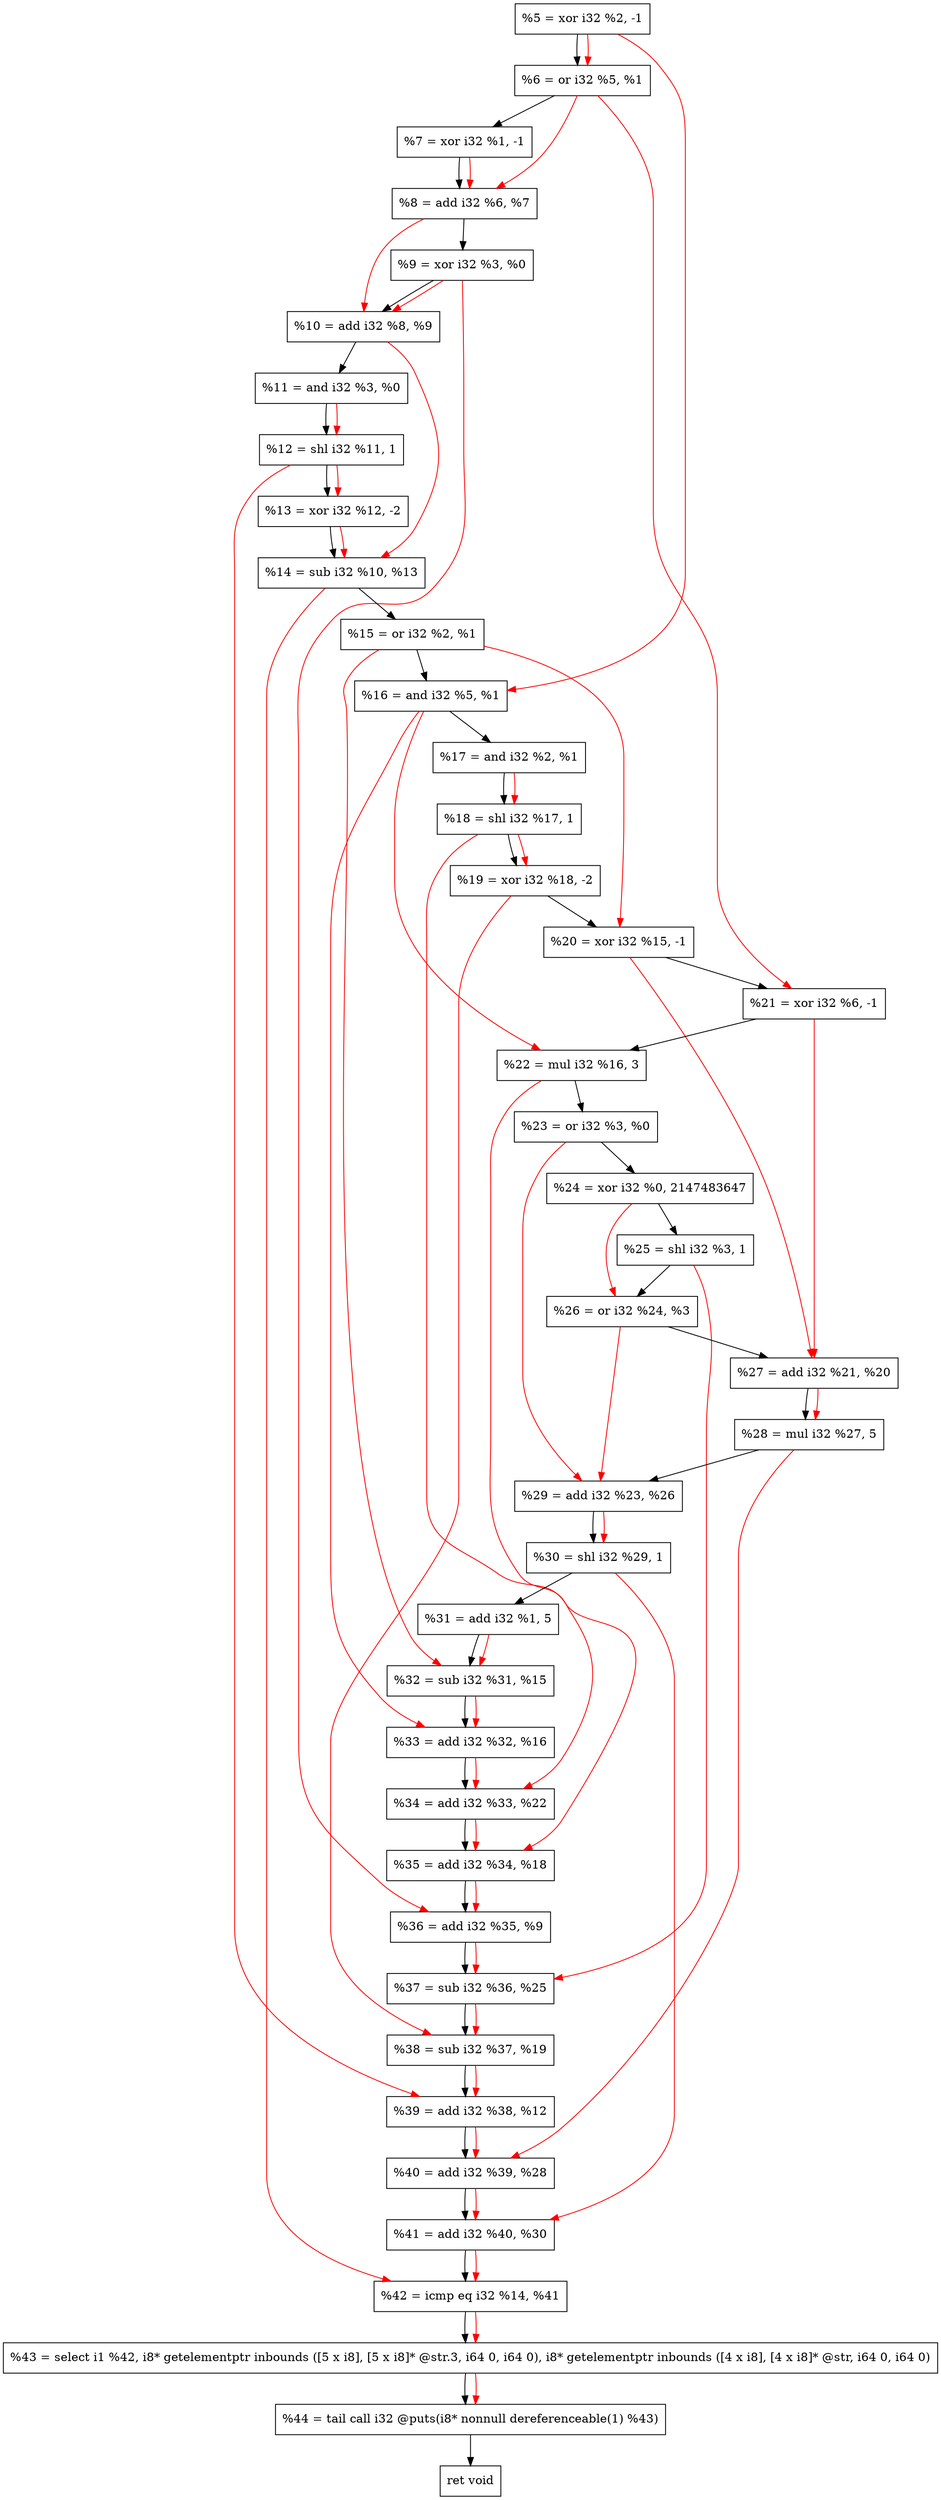 digraph "DFG for'crackme' function" {
	Node0x22970d0[shape=record, label="  %5 = xor i32 %2, -1"];
	Node0x2297140[shape=record, label="  %6 = or i32 %5, %1"];
	Node0x22971b0[shape=record, label="  %7 = xor i32 %1, -1"];
	Node0x2297220[shape=record, label="  %8 = add i32 %6, %7"];
	Node0x2297290[shape=record, label="  %9 = xor i32 %3, %0"];
	Node0x2297300[shape=record, label="  %10 = add i32 %8, %9"];
	Node0x2297370[shape=record, label="  %11 = and i32 %3, %0"];
	Node0x2297410[shape=record, label="  %12 = shl i32 %11, 1"];
	Node0x22974b0[shape=record, label="  %13 = xor i32 %12, -2"];
	Node0x2297520[shape=record, label="  %14 = sub i32 %10, %13"];
	Node0x2297590[shape=record, label="  %15 = or i32 %2, %1"];
	Node0x2297600[shape=record, label="  %16 = and i32 %5, %1"];
	Node0x2297670[shape=record, label="  %17 = and i32 %2, %1"];
	Node0x22976e0[shape=record, label="  %18 = shl i32 %17, 1"];
	Node0x2297750[shape=record, label="  %19 = xor i32 %18, -2"];
	Node0x22977c0[shape=record, label="  %20 = xor i32 %15, -1"];
	Node0x2297830[shape=record, label="  %21 = xor i32 %6, -1"];
	Node0x22978d0[shape=record, label="  %22 = mul i32 %16, 3"];
	Node0x2297940[shape=record, label="  %23 = or i32 %3, %0"];
	Node0x22979e0[shape=record, label="  %24 = xor i32 %0, 2147483647"];
	Node0x2297a50[shape=record, label="  %25 = shl i32 %3, 1"];
	Node0x2297ac0[shape=record, label="  %26 = or i32 %24, %3"];
	Node0x2297b30[shape=record, label="  %27 = add i32 %21, %20"];
	Node0x2297bd0[shape=record, label="  %28 = mul i32 %27, 5"];
	Node0x2297c40[shape=record, label="  %29 = add i32 %23, %26"];
	Node0x2297cb0[shape=record, label="  %30 = shl i32 %29, 1"];
	Node0x2297d20[shape=record, label="  %31 = add i32 %1, 5"];
	Node0x2297d90[shape=record, label="  %32 = sub i32 %31, %15"];
	Node0x2298010[shape=record, label="  %33 = add i32 %32, %16"];
	Node0x2298080[shape=record, label="  %34 = add i32 %33, %22"];
	Node0x22980f0[shape=record, label="  %35 = add i32 %34, %18"];
	Node0x2298160[shape=record, label="  %36 = add i32 %35, %9"];
	Node0x22981d0[shape=record, label="  %37 = sub i32 %36, %25"];
	Node0x2298240[shape=record, label="  %38 = sub i32 %37, %19"];
	Node0x22982b0[shape=record, label="  %39 = add i32 %38, %12"];
	Node0x2298320[shape=record, label="  %40 = add i32 %39, %28"];
	Node0x2298390[shape=record, label="  %41 = add i32 %40, %30"];
	Node0x2298400[shape=record, label="  %42 = icmp eq i32 %14, %41"];
	Node0x2237268[shape=record, label="  %43 = select i1 %42, i8* getelementptr inbounds ([5 x i8], [5 x i8]* @str.3, i64 0, i64 0), i8* getelementptr inbounds ([4 x i8], [4 x i8]* @str, i64 0, i64 0)"];
	Node0x22988a0[shape=record, label="  %44 = tail call i32 @puts(i8* nonnull dereferenceable(1) %43)"];
	Node0x22988f0[shape=record, label="  ret void"];
	Node0x22970d0 -> Node0x2297140;
	Node0x2297140 -> Node0x22971b0;
	Node0x22971b0 -> Node0x2297220;
	Node0x2297220 -> Node0x2297290;
	Node0x2297290 -> Node0x2297300;
	Node0x2297300 -> Node0x2297370;
	Node0x2297370 -> Node0x2297410;
	Node0x2297410 -> Node0x22974b0;
	Node0x22974b0 -> Node0x2297520;
	Node0x2297520 -> Node0x2297590;
	Node0x2297590 -> Node0x2297600;
	Node0x2297600 -> Node0x2297670;
	Node0x2297670 -> Node0x22976e0;
	Node0x22976e0 -> Node0x2297750;
	Node0x2297750 -> Node0x22977c0;
	Node0x22977c0 -> Node0x2297830;
	Node0x2297830 -> Node0x22978d0;
	Node0x22978d0 -> Node0x2297940;
	Node0x2297940 -> Node0x22979e0;
	Node0x22979e0 -> Node0x2297a50;
	Node0x2297a50 -> Node0x2297ac0;
	Node0x2297ac0 -> Node0x2297b30;
	Node0x2297b30 -> Node0x2297bd0;
	Node0x2297bd0 -> Node0x2297c40;
	Node0x2297c40 -> Node0x2297cb0;
	Node0x2297cb0 -> Node0x2297d20;
	Node0x2297d20 -> Node0x2297d90;
	Node0x2297d90 -> Node0x2298010;
	Node0x2298010 -> Node0x2298080;
	Node0x2298080 -> Node0x22980f0;
	Node0x22980f0 -> Node0x2298160;
	Node0x2298160 -> Node0x22981d0;
	Node0x22981d0 -> Node0x2298240;
	Node0x2298240 -> Node0x22982b0;
	Node0x22982b0 -> Node0x2298320;
	Node0x2298320 -> Node0x2298390;
	Node0x2298390 -> Node0x2298400;
	Node0x2298400 -> Node0x2237268;
	Node0x2237268 -> Node0x22988a0;
	Node0x22988a0 -> Node0x22988f0;
edge [color=red]
	Node0x22970d0 -> Node0x2297140;
	Node0x2297140 -> Node0x2297220;
	Node0x22971b0 -> Node0x2297220;
	Node0x2297220 -> Node0x2297300;
	Node0x2297290 -> Node0x2297300;
	Node0x2297370 -> Node0x2297410;
	Node0x2297410 -> Node0x22974b0;
	Node0x2297300 -> Node0x2297520;
	Node0x22974b0 -> Node0x2297520;
	Node0x22970d0 -> Node0x2297600;
	Node0x2297670 -> Node0x22976e0;
	Node0x22976e0 -> Node0x2297750;
	Node0x2297590 -> Node0x22977c0;
	Node0x2297140 -> Node0x2297830;
	Node0x2297600 -> Node0x22978d0;
	Node0x22979e0 -> Node0x2297ac0;
	Node0x2297830 -> Node0x2297b30;
	Node0x22977c0 -> Node0x2297b30;
	Node0x2297b30 -> Node0x2297bd0;
	Node0x2297940 -> Node0x2297c40;
	Node0x2297ac0 -> Node0x2297c40;
	Node0x2297c40 -> Node0x2297cb0;
	Node0x2297d20 -> Node0x2297d90;
	Node0x2297590 -> Node0x2297d90;
	Node0x2297d90 -> Node0x2298010;
	Node0x2297600 -> Node0x2298010;
	Node0x2298010 -> Node0x2298080;
	Node0x22978d0 -> Node0x2298080;
	Node0x2298080 -> Node0x22980f0;
	Node0x22976e0 -> Node0x22980f0;
	Node0x22980f0 -> Node0x2298160;
	Node0x2297290 -> Node0x2298160;
	Node0x2298160 -> Node0x22981d0;
	Node0x2297a50 -> Node0x22981d0;
	Node0x22981d0 -> Node0x2298240;
	Node0x2297750 -> Node0x2298240;
	Node0x2298240 -> Node0x22982b0;
	Node0x2297410 -> Node0x22982b0;
	Node0x22982b0 -> Node0x2298320;
	Node0x2297bd0 -> Node0x2298320;
	Node0x2298320 -> Node0x2298390;
	Node0x2297cb0 -> Node0x2298390;
	Node0x2297520 -> Node0x2298400;
	Node0x2298390 -> Node0x2298400;
	Node0x2298400 -> Node0x2237268;
	Node0x2237268 -> Node0x22988a0;
}
